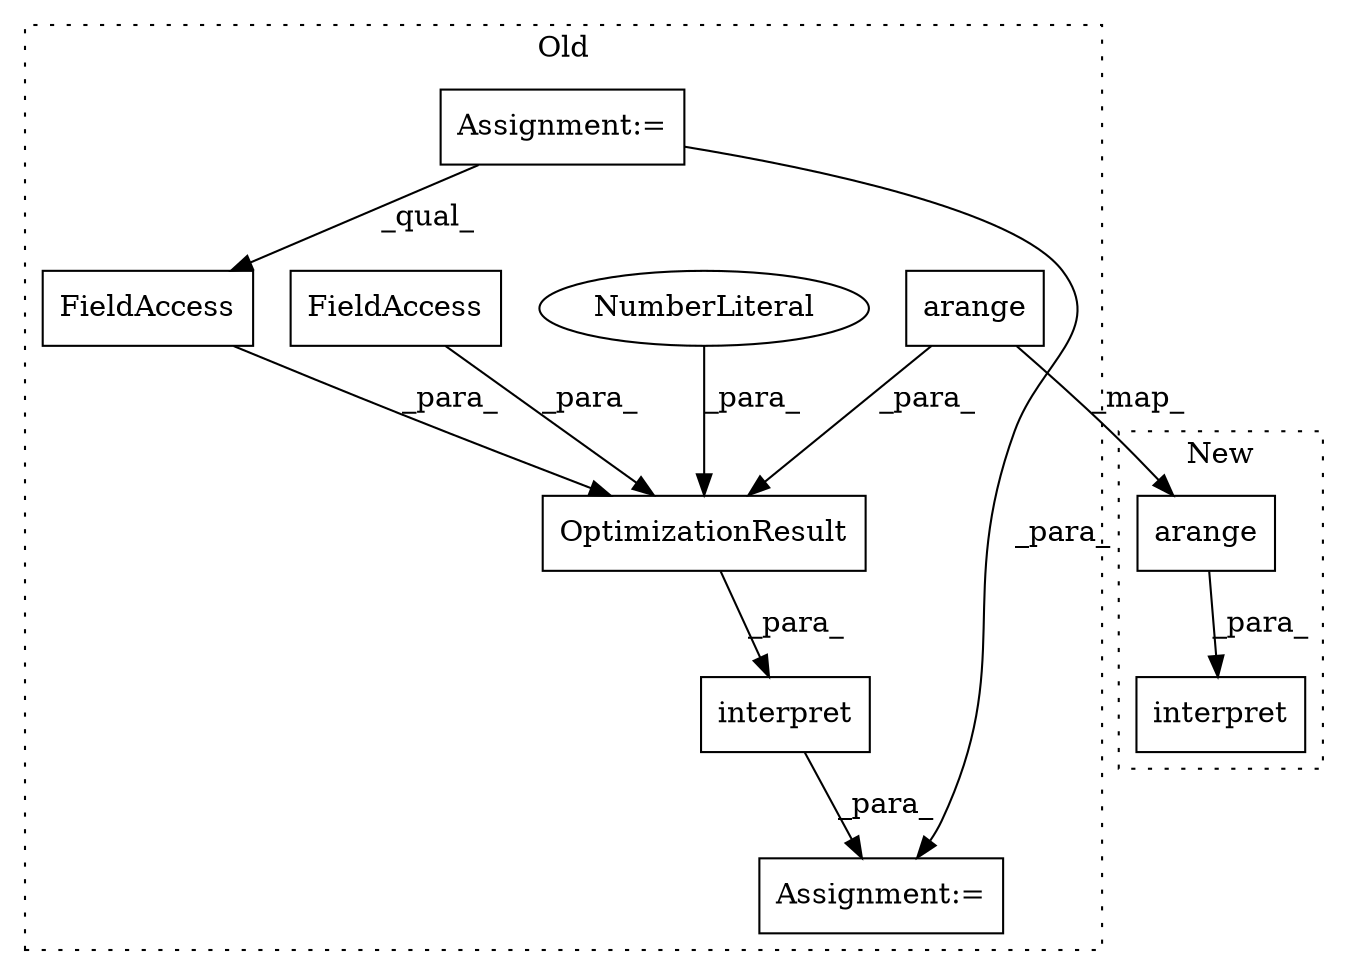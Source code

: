 digraph G {
subgraph cluster0 {
1 [label="interpret" a="32" s="9837,9853" l="10,1" shape="box"];
3 [label="OptimizationResult" a="32" s="9731,9814" l="19,1" shape="box"];
4 [label="NumberLiteral" a="34" s="9766" l="1" shape="ellipse"];
5 [label="FieldAccess" a="22" s="9782" l="32" shape="box"];
6 [label="FieldAccess" a="22" s="9768" l="13" shape="box"];
7 [label="Assignment:=" a="7" s="9831" l="1" shape="box"];
8 [label="Assignment:=" a="7" s="6539" l="24" shape="box"];
10 [label="arange" a="32" s="9756,9764" l="7,1" shape="box"];
label = "Old";
style="dotted";
}
subgraph cluster1 {
2 [label="interpret" a="32" s="9057,9082" l="10,1" shape="box"];
9 [label="arange" a="32" s="9073,9081" l="7,1" shape="box"];
label = "New";
style="dotted";
}
1 -> 7 [label="_para_"];
3 -> 1 [label="_para_"];
4 -> 3 [label="_para_"];
5 -> 3 [label="_para_"];
6 -> 3 [label="_para_"];
8 -> 7 [label="_para_"];
8 -> 5 [label="_qual_"];
9 -> 2 [label="_para_"];
10 -> 9 [label="_map_"];
10 -> 3 [label="_para_"];
}
